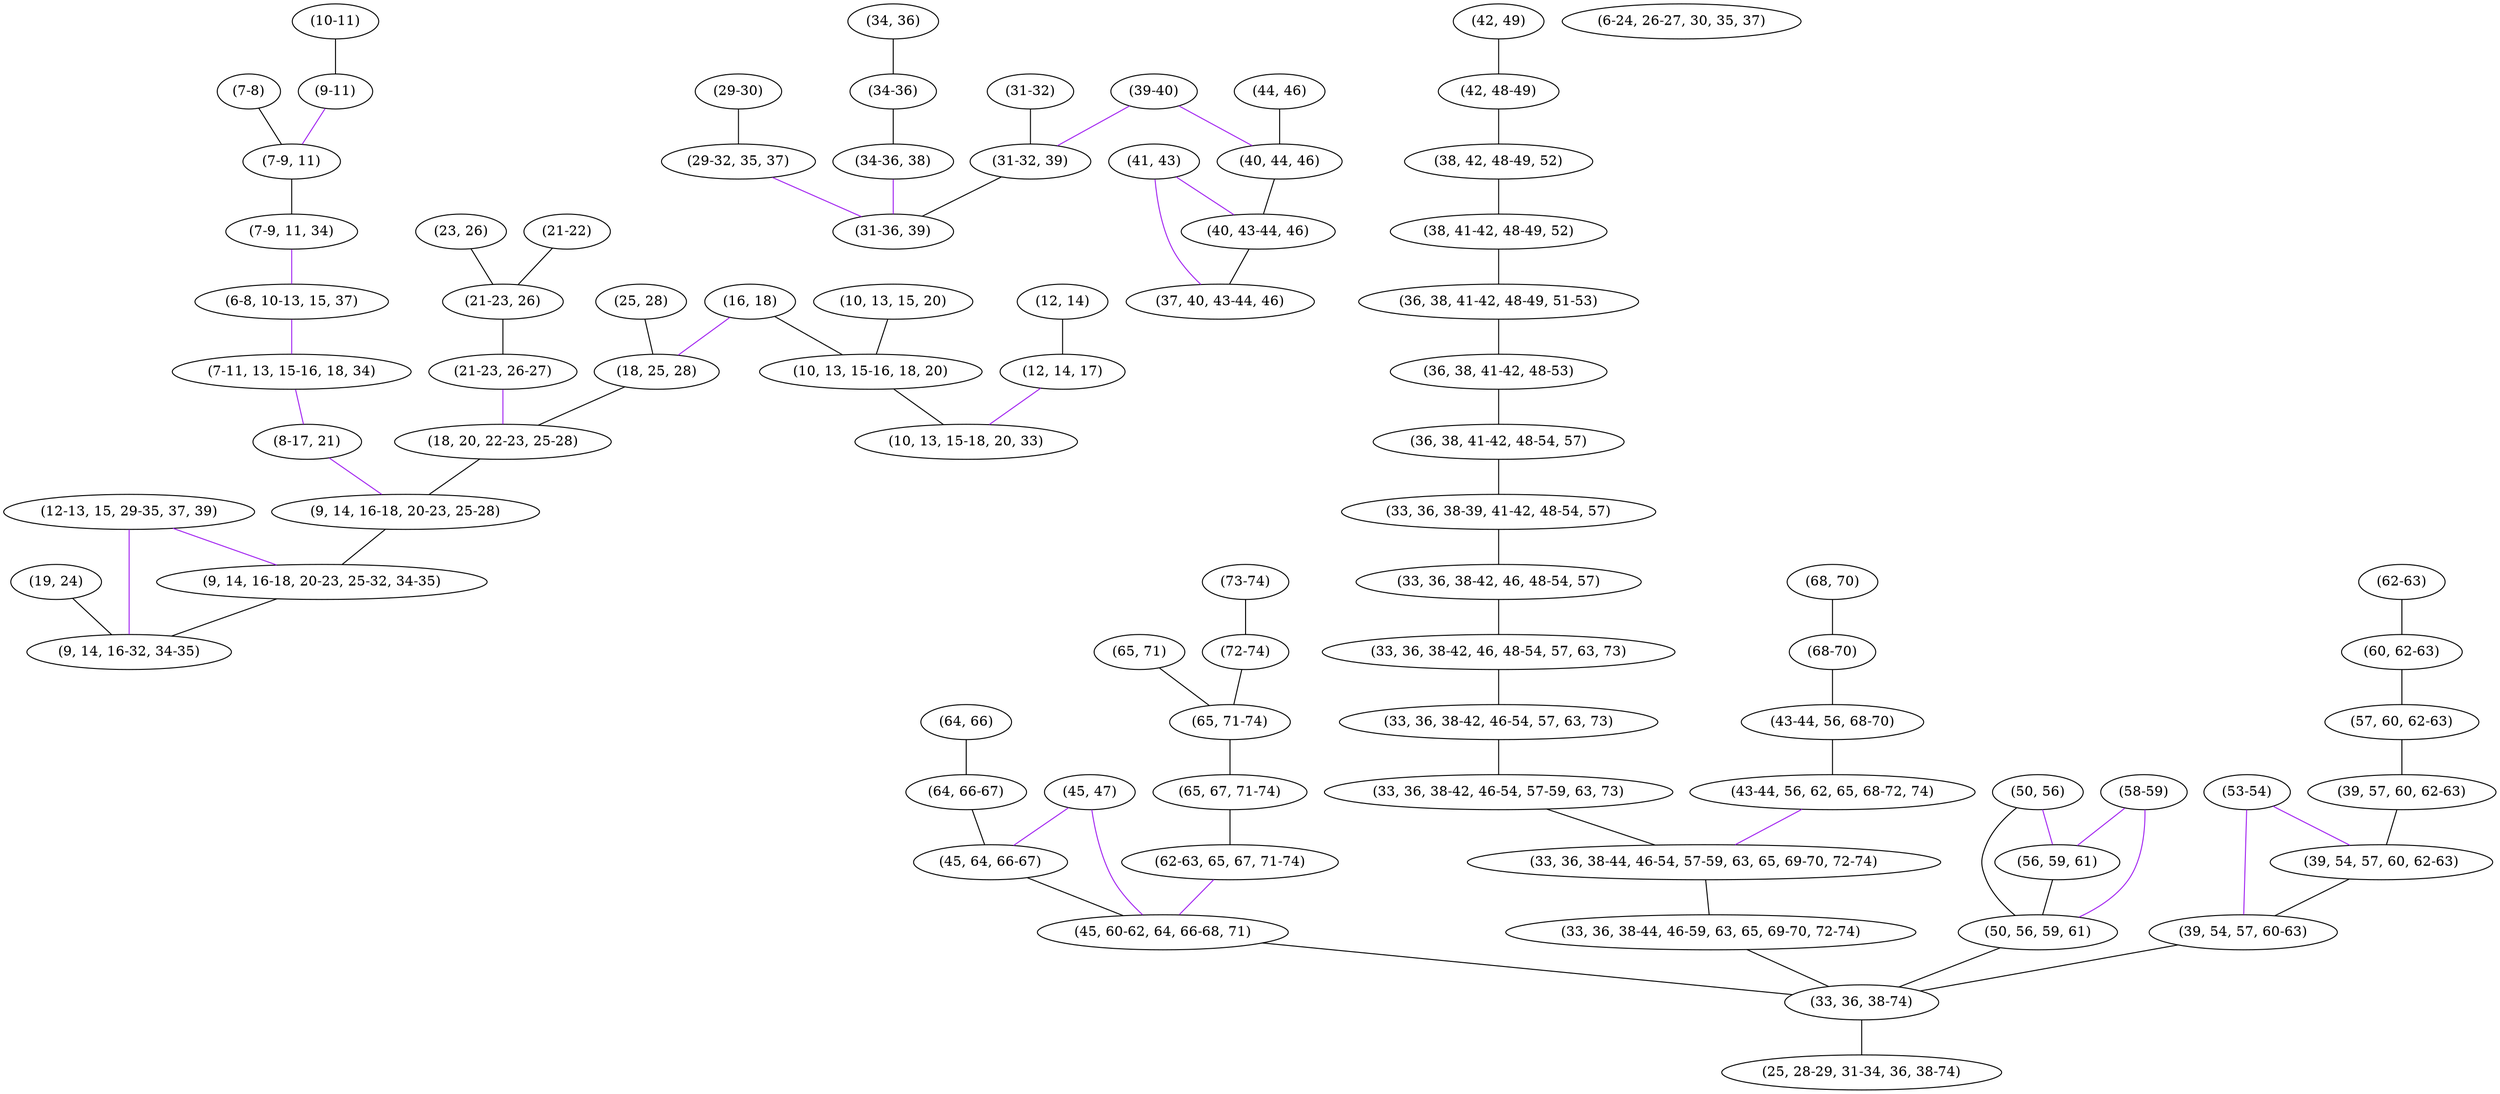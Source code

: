 strict graph "" {
	"(7-8)"	 [parent=True,
		split=False];
	"(7-9, 11)"	 [parent=True,
		split=False];
	"(7-8)" -- "(7-9, 11)"	 [color=r];
	"(10-11)"	 [parent=True,
		split=False];
	"(9-11)"	 [parent=True,
		split=True];
	"(10-11)" -- "(9-11)"	 [color=r];
	"(12, 14)"	 [parent=True,
		split=False];
	"(12, 14, 17)"	 [parent=True,
		split=True];
	"(12, 14)" -- "(12, 14, 17)"	 [color=r];
	"(16, 18)"	 [parent=True,
		split=True];
	"(18, 25, 28)"	 [parent=True,
		split=False];
	"(16, 18)" -- "(18, 25, 28)"	 [color=purple];
	"(10, 13, 15-16, 18, 20)"	 [parent=True,
		split=False];
	"(16, 18)" -- "(10, 13, 15-16, 18, 20)"	 [color=r];
	"(19, 24)"	 [parent=True,
		split=False];
	"(9, 14, 16-32, 34-35)"	 [parent=False,
		split=False];
	"(19, 24)" -- "(9, 14, 16-32, 34-35)"	 [color=r];
	"(21-22)"	 [parent=True,
		split=False];
	"(21-23, 26)"	 [parent=True,
		split=False];
	"(21-22)" -- "(21-23, 26)"	 [color=r];
	"(23, 26)"	 [parent=True,
		split=False];
	"(23, 26)" -- "(21-23, 26)"	 [color=r];
	"(25, 28)"	 [parent=True,
		split=False];
	"(25, 28)" -- "(18, 25, 28)"	 [color=r];
	"(29-30)"	 [parent=True,
		split=False];
	"(29-32, 35, 37)"	 [parent=True,
		split=True];
	"(29-30)" -- "(29-32, 35, 37)"	 [color=r];
	"(31-32)"	 [parent=True,
		split=False];
	"(31-32, 39)"	 [parent=True,
		split=False];
	"(31-32)" -- "(31-32, 39)"	 [color=r];
	"(34, 36)"	 [parent=True,
		split=False];
	"(34-36)"	 [parent=True,
		split=False];
	"(34, 36)" -- "(34-36)"	 [color=r];
	"(39-40)"	 [parent=True,
		split=True];
	"(39-40)" -- "(31-32, 39)"	 [color=purple];
	"(40, 44, 46)"	 [parent=True,
		split=False];
	"(39-40)" -- "(40, 44, 46)"	 [color=purple];
	"(41, 43)"	 [parent=True,
		split=True];
	"(40, 43-44, 46)"	 [parent=True,
		split=False];
	"(41, 43)" -- "(40, 43-44, 46)"	 [color=purple];
	"(37, 40, 43-44, 46)"	 [parent=False,
		split=False];
	"(41, 43)" -- "(37, 40, 43-44, 46)"	 [color=purple];
	"(42, 49)"	 [parent=True,
		split=False];
	"(42, 48-49)"	 [parent=True,
		split=False];
	"(42, 49)" -- "(42, 48-49)"	 [color=r];
	"(44, 46)"	 [parent=True,
		split=False];
	"(44, 46)" -- "(40, 44, 46)"	 [color=r];
	"(45, 47)"	 [parent=True,
		split=True];
	"(45, 64, 66-67)"	 [parent=True,
		split=False];
	"(45, 47)" -- "(45, 64, 66-67)"	 [color=purple];
	"(45, 60-62, 64, 66-68, 71)"	 [parent=True,
		split=False];
	"(45, 47)" -- "(45, 60-62, 64, 66-68, 71)"	 [color=purple];
	"(50, 56)"	 [parent=True,
		split=True];
	"(56, 59, 61)"	 [parent=True,
		split=False];
	"(50, 56)" -- "(56, 59, 61)"	 [color=purple];
	"(50, 56, 59, 61)"	 [parent=True,
		split=False];
	"(50, 56)" -- "(50, 56, 59, 61)"	 [color=r];
	"(53-54)"	 [parent=True,
		split=True];
	"(39, 54, 57, 60, 62-63)"	 [parent=True,
		split=False];
	"(53-54)" -- "(39, 54, 57, 60, 62-63)"	 [color=purple];
	"(39, 54, 57, 60-63)"	 [parent=True,
		split=False];
	"(53-54)" -- "(39, 54, 57, 60-63)"	 [color=purple];
	"(58-59)"	 [parent=True,
		split=True];
	"(58-59)" -- "(56, 59, 61)"	 [color=purple];
	"(58-59)" -- "(50, 56, 59, 61)"	 [color=purple];
	"(62-63)"	 [parent=True,
		split=False];
	"(60, 62-63)"	 [parent=True,
		split=False];
	"(62-63)" -- "(60, 62-63)"	 [color=r];
	"(64, 66)"	 [parent=True,
		split=False];
	"(64, 66-67)"	 [parent=True,
		split=False];
	"(64, 66)" -- "(64, 66-67)"	 [color=r];
	"(65, 71)"	 [parent=True,
		split=False];
	"(65, 71-74)"	 [parent=True,
		split=False];
	"(65, 71)" -- "(65, 71-74)"	 [color=r];
	"(68, 70)"	 [parent=True,
		split=False];
	"(68-70)"	 [parent=True,
		split=False];
	"(68, 70)" -- "(68-70)"	 [color=r];
	"(73-74)"	 [parent=True,
		split=False];
	"(72-74)"	 [parent=True,
		split=False];
	"(73-74)" -- "(72-74)"	 [color=r];
	"(9-11)" -- "(7-9, 11)"	 [color=purple];
	"(10, 13, 15-18, 20, 33)"	 [parent=False,
		split=False];
	"(12, 14, 17)" -- "(10, 13, 15-18, 20, 33)"	 [color=purple];
	"(18, 20, 22-23, 25-28)"	 [parent=True,
		split=False];
	"(18, 25, 28)" -- "(18, 20, 22-23, 25-28)"	 [color=r];
	"(31-36, 39)"	 [parent=False,
		split=False];
	"(31-32, 39)" -- "(31-36, 39)"	 [color=r];
	"(34-36, 38)"	 [parent=True,
		split=True];
	"(34-36)" -- "(34-36, 38)"	 [color=r];
	"(40, 44, 46)" -- "(40, 43-44, 46)"	 [color=r];
	"(38, 42, 48-49, 52)"	 [parent=True,
		split=False];
	"(42, 48-49)" -- "(38, 42, 48-49, 52)"	 [color=r];
	"(56, 59, 61)" -- "(50, 56, 59, 61)"	 [color=r];
	"(57, 60, 62-63)"	 [parent=True,
		split=False];
	"(60, 62-63)" -- "(57, 60, 62-63)"	 [color=r];
	"(64, 66-67)" -- "(45, 64, 66-67)"	 [color=r];
	"(43-44, 56, 68-70)"	 [parent=True,
		split=False];
	"(68-70)" -- "(43-44, 56, 68-70)"	 [color=r];
	"(72-74)" -- "(65, 71-74)"	 [color=r];
	"(7-9, 11, 34)"	 [parent=True,
		split=True];
	"(7-9, 11)" -- "(7-9, 11, 34)"	 [color=r];
	"(10, 13, 15, 20)"	 [parent=True,
		split=False];
	"(10, 13, 15, 20)" -- "(10, 13, 15-16, 18, 20)"	 [color=r];
	"(21-23, 26-27)"	 [parent=True,
		split=True];
	"(21-23, 26)" -- "(21-23, 26-27)"	 [color=r];
	"(34-36, 38)" -- "(31-36, 39)"	 [color=purple];
	"(40, 43-44, 46)" -- "(37, 40, 43-44, 46)"	 [color=r];
	"(45, 64, 66-67)" -- "(45, 60-62, 64, 66-68, 71)"	 [color=r];
	"(33, 36, 38-74)"	 [parent=True,
		split=False];
	"(50, 56, 59, 61)" -- "(33, 36, 38-74)"	 [color=r];
	"(39, 57, 60, 62-63)"	 [parent=True,
		split=False];
	"(57, 60, 62-63)" -- "(39, 57, 60, 62-63)"	 [color=r];
	"(6-8, 10-13, 15, 37)"	 [parent=True,
		split=True];
	"(7-9, 11, 34)" -- "(6-8, 10-13, 15, 37)"	 [color=purple];
	"(21-23, 26-27)" -- "(18, 20, 22-23, 25-28)"	 [color=purple];
	"(38, 41-42, 48-49, 52)"	 [parent=True,
		split=False];
	"(38, 42, 48-49, 52)" -- "(38, 41-42, 48-49, 52)"	 [color=r];
	"(39, 57, 60, 62-63)" -- "(39, 54, 57, 60, 62-63)"	 [color=r];
	"(65, 67, 71-74)"	 [parent=True,
		split=False];
	"(65, 71-74)" -- "(65, 67, 71-74)"	 [color=r];
	"(10, 13, 15-16, 18, 20)" -- "(10, 13, 15-18, 20, 33)"	 [color=r];
	"(29-32, 35, 37)" -- "(31-36, 39)"	 [color=purple];
	"(36, 38, 41-42, 48-49, 51-53)"	 [parent=True,
		split=False];
	"(38, 41-42, 48-49, 52)" -- "(36, 38, 41-42, 48-49, 51-53)"	 [color=r];
	"(39, 54, 57, 60, 62-63)" -- "(39, 54, 57, 60-63)"	 [color=r];
	"(43-44, 56, 62, 65, 68-72, 74)"	 [parent=True,
		split=True];
	"(43-44, 56, 68-70)" -- "(43-44, 56, 62, 65, 68-72, 74)"	 [color=r];
	"(62-63, 65, 67, 71-74)"	 [parent=True,
		split=True];
	"(65, 67, 71-74)" -- "(62-63, 65, 67, 71-74)"	 [color=r];
	"(39, 54, 57, 60-63)" -- "(33, 36, 38-74)"	 [color=r];
	"(9, 14, 16-18, 20-23, 25-28)"	 [parent=True,
		split=False];
	"(18, 20, 22-23, 25-28)" -- "(9, 14, 16-18, 20-23, 25-28)"	 [color=r];
	"(62-63, 65, 67, 71-74)" -- "(45, 60-62, 64, 66-68, 71)"	 [color=purple];
	"(7-11, 13, 15-16, 18, 34)"	 [parent=True,
		split=True];
	"(6-8, 10-13, 15, 37)" -- "(7-11, 13, 15-16, 18, 34)"	 [color=purple];
	"(36, 38, 41-42, 48-53)"	 [parent=True,
		split=False];
	"(36, 38, 41-42, 48-49, 51-53)" -- "(36, 38, 41-42, 48-53)"	 [color=r];
	"(45, 60-62, 64, 66-68, 71)" -- "(33, 36, 38-74)"	 [color=r];
	"(8-17, 21)"	 [parent=True,
		split=True];
	"(7-11, 13, 15-16, 18, 34)" -- "(8-17, 21)"	 [color=purple];
	"(36, 38, 41-42, 48-54, 57)"	 [parent=True,
		split=False];
	"(36, 38, 41-42, 48-53)" -- "(36, 38, 41-42, 48-54, 57)"	 [color=r];
	"(8-17, 21)" -- "(9, 14, 16-18, 20-23, 25-28)"	 [color=purple];
	"(33, 36, 38-44, 46-54, 57-59, 63, 65, 69-70, 72-74)"	 [parent=True,
		split=False];
	"(43-44, 56, 62, 65, 68-72, 74)" -- "(33, 36, 38-44, 46-54, 57-59, 63, 65, 69-70, 72-74)"	 [color=purple];
	"(12-13, 15, 29-35, 37, 39)"	 [parent=True,
		split=True];
	"(9, 14, 16-18, 20-23, 25-32, 34-35)"	 [parent=True,
		split=False];
	"(12-13, 15, 29-35, 37, 39)" -- "(9, 14, 16-18, 20-23, 25-32, 34-35)"	 [color=purple];
	"(12-13, 15, 29-35, 37, 39)" -- "(9, 14, 16-32, 34-35)"	 [color=purple];
	"(33, 36, 38-39, 41-42, 48-54, 57)"	 [parent=True,
		split=False];
	"(36, 38, 41-42, 48-54, 57)" -- "(33, 36, 38-39, 41-42, 48-54, 57)"	 [color=r];
	"(9, 14, 16-18, 20-23, 25-28)" -- "(9, 14, 16-18, 20-23, 25-32, 34-35)"	 [color=r];
	"(33, 36, 38-42, 46, 48-54, 57)"	 [parent=True,
		split=False];
	"(33, 36, 38-39, 41-42, 48-54, 57)" -- "(33, 36, 38-42, 46, 48-54, 57)"	 [color=r];
	"(33, 36, 38-42, 46, 48-54, 57, 63, 73)"	 [parent=True,
		split=False];
	"(33, 36, 38-42, 46, 48-54, 57)" -- "(33, 36, 38-42, 46, 48-54, 57, 63, 73)"	 [color=r];
	"(33, 36, 38-42, 46-54, 57, 63, 73)"	 [parent=True,
		split=False];
	"(33, 36, 38-42, 46, 48-54, 57, 63, 73)" -- "(33, 36, 38-42, 46-54, 57, 63, 73)"	 [color=r];
	"(9, 14, 16-18, 20-23, 25-32, 34-35)" -- "(9, 14, 16-32, 34-35)"	 [color=r];
	"(33, 36, 38-42, 46-54, 57-59, 63, 73)"	 [parent=True,
		split=False];
	"(33, 36, 38-42, 46-54, 57, 63, 73)" -- "(33, 36, 38-42, 46-54, 57-59, 63, 73)"	 [color=r];
	"(33, 36, 38-42, 46-54, 57-59, 63, 73)" -- "(33, 36, 38-44, 46-54, 57-59, 63, 65, 69-70, 72-74)"	 [color=r];
	"(6-24, 26-27, 30, 35, 37)"	 [parent=False,
		split=False];
	"(33, 36, 38-44, 46-59, 63, 65, 69-70, 72-74)"	 [parent=True,
		split=False];
	"(33, 36, 38-44, 46-54, 57-59, 63, 65, 69-70, 72-74)" -- "(33, 36, 38-44, 46-59, 63, 65, 69-70, 72-74)"	 [color=r];
	"(33, 36, 38-44, 46-59, 63, 65, 69-70, 72-74)" -- "(33, 36, 38-74)"	 [color=r];
	"(25, 28-29, 31-34, 36, 38-74)"	 [parent=False,
		split=False];
	"(33, 36, 38-74)" -- "(25, 28-29, 31-34, 36, 38-74)"	 [color=r];
}
